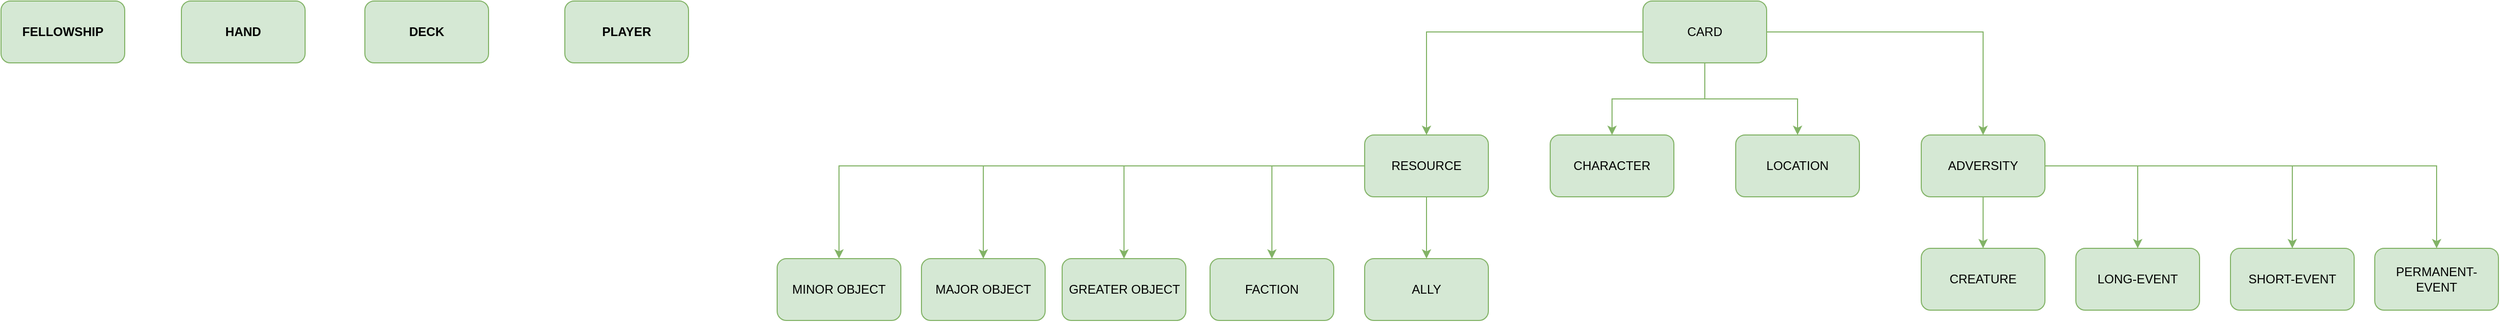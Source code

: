 <mxfile version="21.7.5" type="device">
  <diagram id="prtHgNgQTEPvFCAcTncT" name="Page-1">
    <mxGraphModel dx="3649" dy="771" grid="0" gridSize="10" guides="1" tooltips="1" connect="1" arrows="1" fold="1" page="0" pageScale="1" pageWidth="827" pageHeight="1169" math="0" shadow="0">
      <root>
        <mxCell id="0" />
        <mxCell id="1" parent="0" />
        <mxCell id="plqyn-2btF7QCcfs6vq2-10" value="&lt;div&gt;ALLY&lt;/div&gt;" style="rounded=1;whiteSpace=wrap;html=1;fillColor=#d5e8d4;strokeColor=#82b366;" vertex="1" parent="1">
          <mxGeometry x="-120" y="690" width="120" height="60" as="geometry" />
        </mxCell>
        <mxCell id="plqyn-2btF7QCcfs6vq2-11" value="FACTION" style="rounded=1;whiteSpace=wrap;html=1;fillColor=#d5e8d4;strokeColor=#82b366;" vertex="1" parent="1">
          <mxGeometry x="-270" y="690" width="120" height="60" as="geometry" />
        </mxCell>
        <mxCell id="plqyn-2btF7QCcfs6vq2-12" value="MAJOR OBJECT" style="rounded=1;whiteSpace=wrap;html=1;fillColor=#d5e8d4;strokeColor=#82b366;" vertex="1" parent="1">
          <mxGeometry x="-550" y="690" width="120" height="60" as="geometry" />
        </mxCell>
        <mxCell id="plqyn-2btF7QCcfs6vq2-14" value="CHARACTER" style="rounded=1;whiteSpace=wrap;html=1;fillColor=#d5e8d4;strokeColor=#82b366;" vertex="1" parent="1">
          <mxGeometry x="60" y="570" width="120" height="60" as="geometry" />
        </mxCell>
        <mxCell id="plqyn-2btF7QCcfs6vq2-24" style="edgeStyle=orthogonalEdgeStyle;rounded=0;orthogonalLoop=1;jettySize=auto;html=1;fillColor=#d5e8d4;strokeColor=#82b366;" edge="1" parent="1" source="plqyn-2btF7QCcfs6vq2-15" target="plqyn-2btF7QCcfs6vq2-10">
          <mxGeometry relative="1" as="geometry" />
        </mxCell>
        <mxCell id="plqyn-2btF7QCcfs6vq2-25" style="edgeStyle=orthogonalEdgeStyle;rounded=0;orthogonalLoop=1;jettySize=auto;html=1;fillColor=#d5e8d4;strokeColor=#82b366;" edge="1" parent="1" source="plqyn-2btF7QCcfs6vq2-15" target="plqyn-2btF7QCcfs6vq2-11">
          <mxGeometry relative="1" as="geometry" />
        </mxCell>
        <mxCell id="plqyn-2btF7QCcfs6vq2-26" style="edgeStyle=orthogonalEdgeStyle;rounded=0;orthogonalLoop=1;jettySize=auto;html=1;fillColor=#d5e8d4;strokeColor=#82b366;" edge="1" parent="1" source="plqyn-2btF7QCcfs6vq2-15" target="plqyn-2btF7QCcfs6vq2-18">
          <mxGeometry relative="1" as="geometry" />
        </mxCell>
        <mxCell id="plqyn-2btF7QCcfs6vq2-27" style="edgeStyle=orthogonalEdgeStyle;rounded=0;orthogonalLoop=1;jettySize=auto;html=1;fillColor=#d5e8d4;strokeColor=#82b366;" edge="1" parent="1" source="plqyn-2btF7QCcfs6vq2-15" target="plqyn-2btF7QCcfs6vq2-12">
          <mxGeometry relative="1" as="geometry" />
        </mxCell>
        <mxCell id="plqyn-2btF7QCcfs6vq2-28" style="edgeStyle=orthogonalEdgeStyle;rounded=0;orthogonalLoop=1;jettySize=auto;html=1;fillColor=#d5e8d4;strokeColor=#82b366;" edge="1" parent="1" source="plqyn-2btF7QCcfs6vq2-15" target="plqyn-2btF7QCcfs6vq2-19">
          <mxGeometry relative="1" as="geometry" />
        </mxCell>
        <mxCell id="plqyn-2btF7QCcfs6vq2-15" value="RESOURCE" style="rounded=1;whiteSpace=wrap;html=1;fillColor=#d5e8d4;strokeColor=#82b366;" vertex="1" parent="1">
          <mxGeometry x="-120" y="570" width="120" height="60" as="geometry" />
        </mxCell>
        <mxCell id="plqyn-2btF7QCcfs6vq2-29" style="edgeStyle=orthogonalEdgeStyle;rounded=0;orthogonalLoop=1;jettySize=auto;html=1;fillColor=#d5e8d4;strokeColor=#82b366;" edge="1" parent="1" source="plqyn-2btF7QCcfs6vq2-16" target="plqyn-2btF7QCcfs6vq2-20">
          <mxGeometry relative="1" as="geometry" />
        </mxCell>
        <mxCell id="plqyn-2btF7QCcfs6vq2-30" style="edgeStyle=orthogonalEdgeStyle;rounded=0;orthogonalLoop=1;jettySize=auto;html=1;fillColor=#d5e8d4;strokeColor=#82b366;" edge="1" parent="1" source="plqyn-2btF7QCcfs6vq2-16" target="plqyn-2btF7QCcfs6vq2-21">
          <mxGeometry relative="1" as="geometry" />
        </mxCell>
        <mxCell id="plqyn-2btF7QCcfs6vq2-31" style="edgeStyle=orthogonalEdgeStyle;rounded=0;orthogonalLoop=1;jettySize=auto;html=1;fillColor=#d5e8d4;strokeColor=#82b366;" edge="1" parent="1" source="plqyn-2btF7QCcfs6vq2-16" target="plqyn-2btF7QCcfs6vq2-22">
          <mxGeometry relative="1" as="geometry" />
        </mxCell>
        <mxCell id="plqyn-2btF7QCcfs6vq2-32" style="edgeStyle=orthogonalEdgeStyle;rounded=0;orthogonalLoop=1;jettySize=auto;html=1;fillColor=#d5e8d4;strokeColor=#82b366;" edge="1" parent="1" source="plqyn-2btF7QCcfs6vq2-16" target="plqyn-2btF7QCcfs6vq2-23">
          <mxGeometry relative="1" as="geometry" />
        </mxCell>
        <mxCell id="plqyn-2btF7QCcfs6vq2-16" value="ADVERSITY" style="rounded=1;whiteSpace=wrap;html=1;fillColor=#d5e8d4;strokeColor=#82b366;" vertex="1" parent="1">
          <mxGeometry x="420" y="570" width="120" height="60" as="geometry" />
        </mxCell>
        <mxCell id="plqyn-2btF7QCcfs6vq2-17" value="LOCATION" style="rounded=1;whiteSpace=wrap;html=1;fillColor=#d5e8d4;strokeColor=#82b366;" vertex="1" parent="1">
          <mxGeometry x="240" y="570" width="120" height="60" as="geometry" />
        </mxCell>
        <mxCell id="plqyn-2btF7QCcfs6vq2-18" value="GREATER OBJECT" style="rounded=1;whiteSpace=wrap;html=1;fillColor=#d5e8d4;strokeColor=#82b366;" vertex="1" parent="1">
          <mxGeometry x="-413.5" y="690" width="120" height="60" as="geometry" />
        </mxCell>
        <mxCell id="plqyn-2btF7QCcfs6vq2-19" value="&lt;div&gt;MINOR OBJECT&lt;/div&gt;" style="rounded=1;whiteSpace=wrap;html=1;fillColor=#d5e8d4;strokeColor=#82b366;" vertex="1" parent="1">
          <mxGeometry x="-690" y="690" width="120" height="60" as="geometry" />
        </mxCell>
        <mxCell id="plqyn-2btF7QCcfs6vq2-20" value="CREATURE" style="rounded=1;whiteSpace=wrap;html=1;fillColor=#d5e8d4;strokeColor=#82b366;" vertex="1" parent="1">
          <mxGeometry x="420" y="680" width="120" height="60" as="geometry" />
        </mxCell>
        <mxCell id="plqyn-2btF7QCcfs6vq2-21" value="LONG-EVENT" style="rounded=1;whiteSpace=wrap;html=1;fillColor=#d5e8d4;strokeColor=#82b366;" vertex="1" parent="1">
          <mxGeometry x="570" y="680" width="120" height="60" as="geometry" />
        </mxCell>
        <mxCell id="plqyn-2btF7QCcfs6vq2-22" value="SHORT-EVENT" style="rounded=1;whiteSpace=wrap;html=1;fillColor=#d5e8d4;strokeColor=#82b366;" vertex="1" parent="1">
          <mxGeometry x="720" y="680" width="120" height="60" as="geometry" />
        </mxCell>
        <mxCell id="plqyn-2btF7QCcfs6vq2-23" value="PERMANENT-EVENT" style="rounded=1;whiteSpace=wrap;html=1;fillColor=#d5e8d4;strokeColor=#82b366;" vertex="1" parent="1">
          <mxGeometry x="860" y="680" width="120" height="60" as="geometry" />
        </mxCell>
        <mxCell id="plqyn-2btF7QCcfs6vq2-34" style="edgeStyle=orthogonalEdgeStyle;rounded=0;orthogonalLoop=1;jettySize=auto;html=1;fillColor=#d5e8d4;strokeColor=#82b366;" edge="1" parent="1" source="plqyn-2btF7QCcfs6vq2-33" target="plqyn-2btF7QCcfs6vq2-15">
          <mxGeometry relative="1" as="geometry" />
        </mxCell>
        <mxCell id="plqyn-2btF7QCcfs6vq2-35" style="edgeStyle=orthogonalEdgeStyle;rounded=0;orthogonalLoop=1;jettySize=auto;html=1;fillColor=#d5e8d4;strokeColor=#82b366;" edge="1" parent="1" source="plqyn-2btF7QCcfs6vq2-33" target="plqyn-2btF7QCcfs6vq2-14">
          <mxGeometry relative="1" as="geometry" />
        </mxCell>
        <mxCell id="plqyn-2btF7QCcfs6vq2-36" style="edgeStyle=orthogonalEdgeStyle;rounded=0;orthogonalLoop=1;jettySize=auto;html=1;fillColor=#d5e8d4;strokeColor=#82b366;" edge="1" parent="1" source="plqyn-2btF7QCcfs6vq2-33" target="plqyn-2btF7QCcfs6vq2-17">
          <mxGeometry relative="1" as="geometry" />
        </mxCell>
        <mxCell id="plqyn-2btF7QCcfs6vq2-37" style="edgeStyle=orthogonalEdgeStyle;rounded=0;orthogonalLoop=1;jettySize=auto;html=1;fillColor=#d5e8d4;strokeColor=#82b366;" edge="1" parent="1" source="plqyn-2btF7QCcfs6vq2-33" target="plqyn-2btF7QCcfs6vq2-16">
          <mxGeometry relative="1" as="geometry" />
        </mxCell>
        <mxCell id="plqyn-2btF7QCcfs6vq2-33" value="&lt;div&gt;CARD&lt;/div&gt;" style="rounded=1;whiteSpace=wrap;html=1;fillColor=#d5e8d4;strokeColor=#82b366;" vertex="1" parent="1">
          <mxGeometry x="150" y="440" width="120" height="60" as="geometry" />
        </mxCell>
        <mxCell id="plqyn-2btF7QCcfs6vq2-38" value="&lt;div&gt;PLAYER&lt;/div&gt;" style="rounded=1;whiteSpace=wrap;html=1;fillColor=#d5e8d4;strokeColor=#82b366;fontStyle=1" vertex="1" parent="1">
          <mxGeometry x="-896" y="440" width="120" height="60" as="geometry" />
        </mxCell>
        <mxCell id="plqyn-2btF7QCcfs6vq2-39" value="DECK" style="rounded=1;whiteSpace=wrap;html=1;fillColor=#d5e8d4;strokeColor=#82b366;fontStyle=1" vertex="1" parent="1">
          <mxGeometry x="-1090" y="440" width="120" height="60" as="geometry" />
        </mxCell>
        <mxCell id="plqyn-2btF7QCcfs6vq2-41" value="HAND" style="rounded=1;whiteSpace=wrap;html=1;strokeColor=#82b366;fontFamily=Helvetica;fontSize=12;fontColor=default;fillColor=#d5e8d4;fontStyle=1" vertex="1" parent="1">
          <mxGeometry x="-1268" y="440" width="120" height="60" as="geometry" />
        </mxCell>
        <mxCell id="plqyn-2btF7QCcfs6vq2-42" value="FELLOWSHIP" style="rounded=1;whiteSpace=wrap;html=1;strokeColor=#82b366;fontFamily=Helvetica;fontSize=12;fontColor=default;fillColor=#d5e8d4;fontStyle=1" vertex="1" parent="1">
          <mxGeometry x="-1443" y="440" width="120" height="60" as="geometry" />
        </mxCell>
      </root>
    </mxGraphModel>
  </diagram>
</mxfile>
